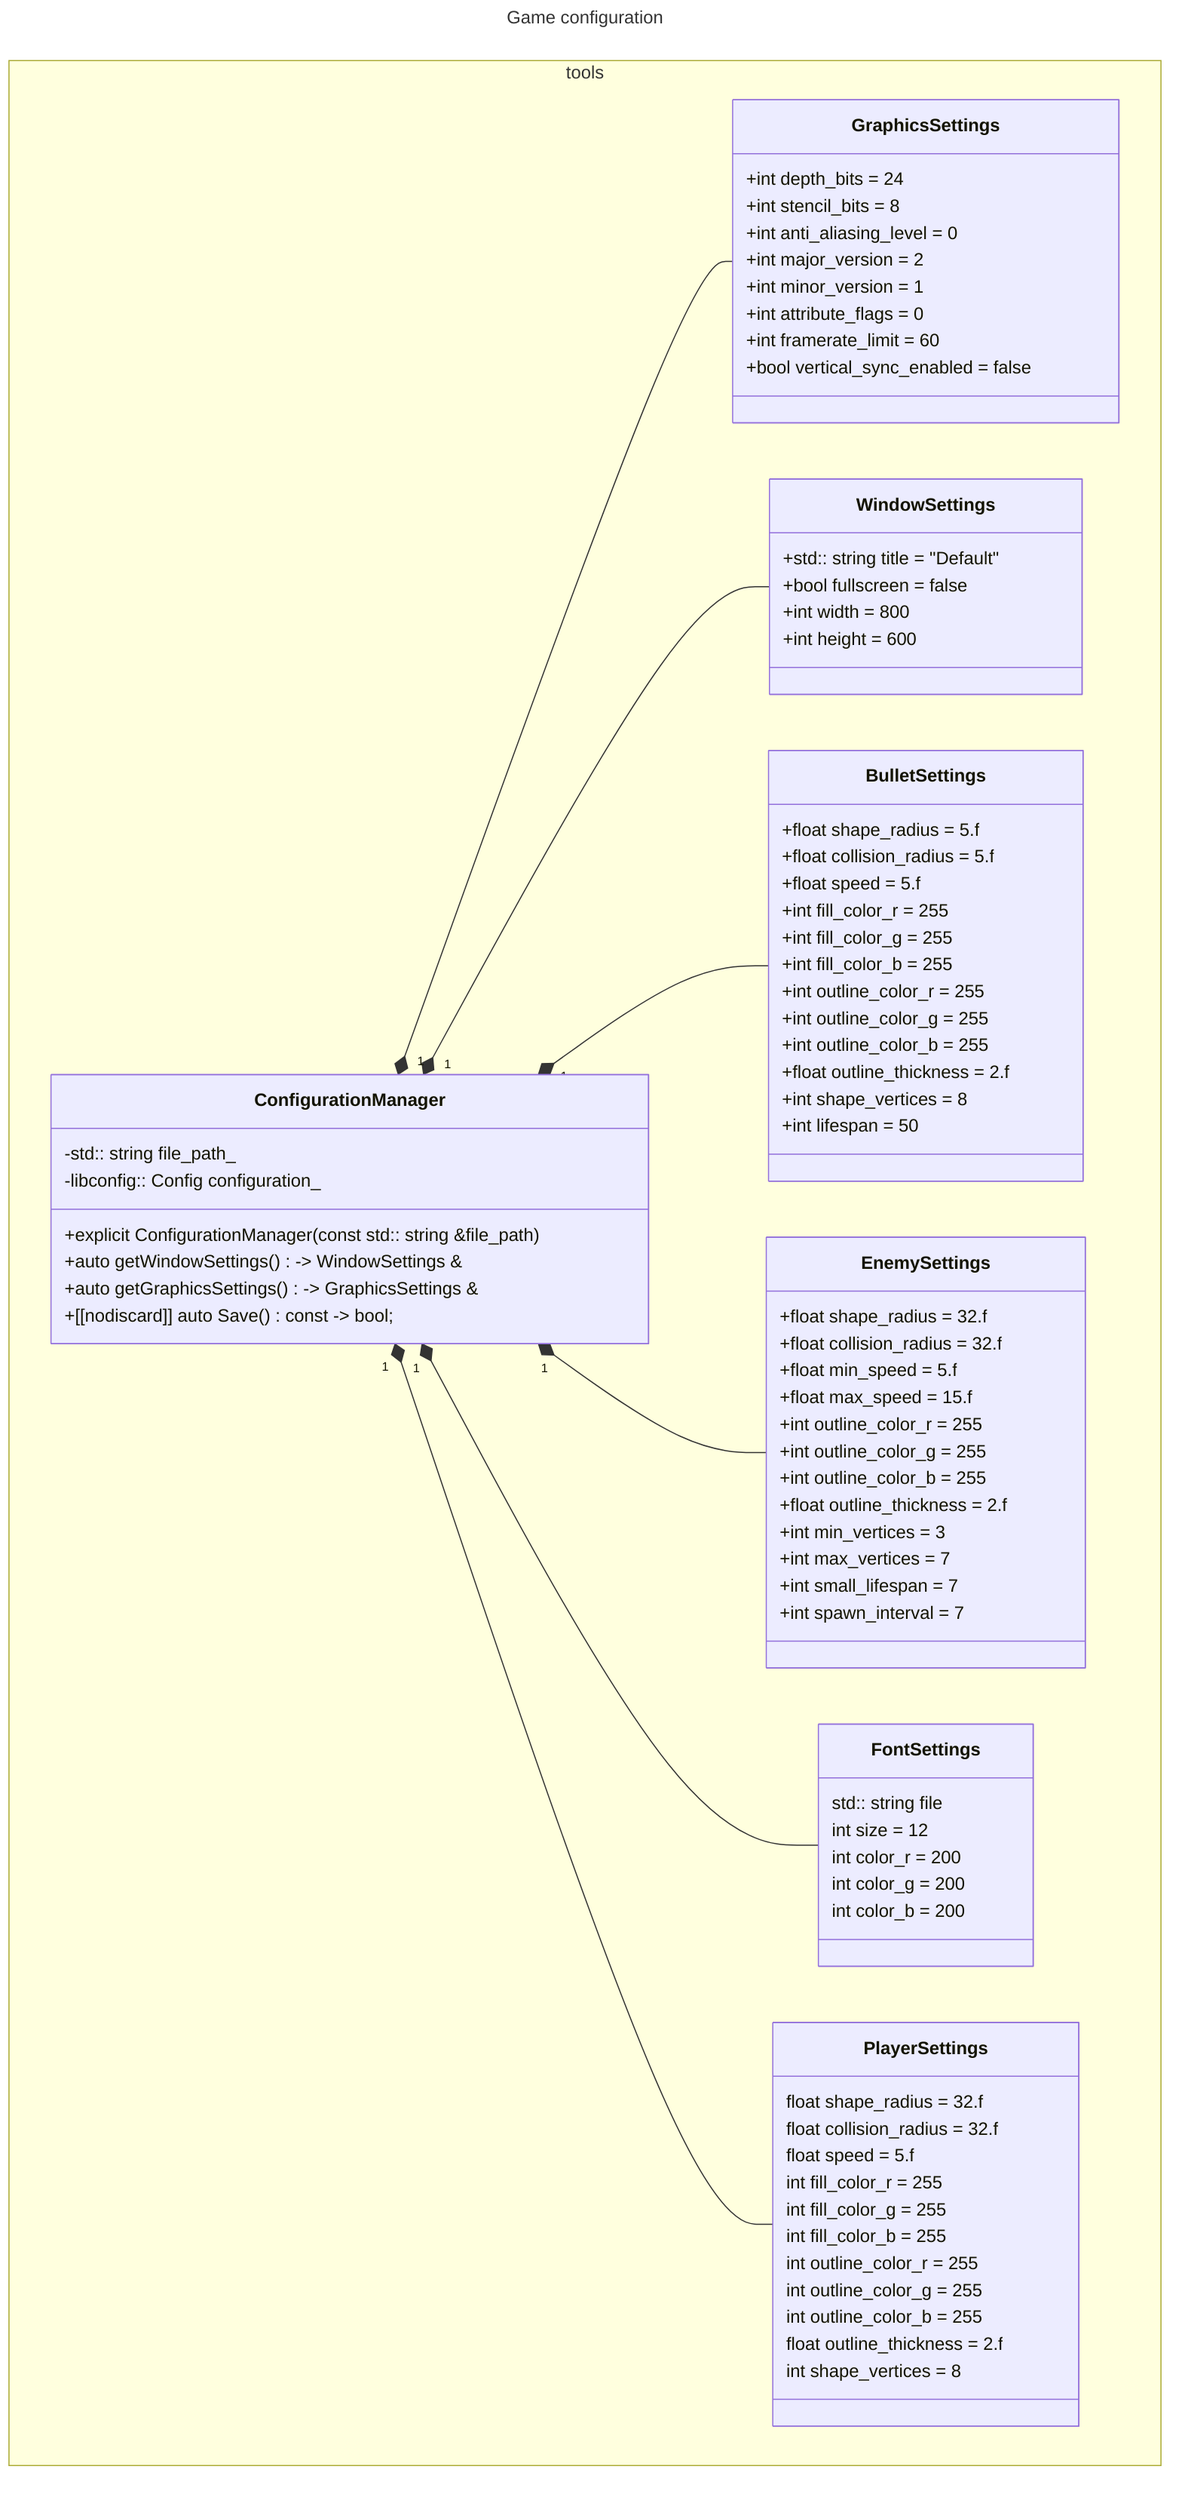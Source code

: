---
title: Game configuration
---
classDiagram
    namespace tools {
        class ConfigurationManager {
            -std:: string file_path_
            -libconfig:: Config configuration_
            +explicit ConfigurationManager(const std:: string &file_path)
            +auto getWindowSettings() -> WindowSettings &
            +auto getGraphicsSettings() -> GraphicsSettings &
            +[[nodiscard]] auto Save() const -> bool;
        }
        class GraphicsSettings {
            +int depth_bits = 24
            +int stencil_bits = 8
            +int anti_aliasing_level = 0
            +int major_version = 2
            +int minor_version = 1
            +int attribute_flags = 0
            +int framerate_limit = 60
            +bool vertical_sync_enabled = false
        }
        class WindowSettings {
            +std:: string title = "Default"
            +bool fullscreen = false
            +int width = 800
            +int height = 600
        }
        class BulletSettings {
            +float shape_radius = 5.f
            +float collision_radius = 5.f
            +float speed = 5.f
            +int fill_color_r = 255
            +int fill_color_g = 255
            +int fill_color_b = 255
            +int outline_color_r = 255
            +int outline_color_g = 255
            +int outline_color_b = 255
            +float outline_thickness = 2.f
            +int shape_vertices = 8
            +int lifespan = 50
        }
        class EnemySettings {
            +float shape_radius = 32.f
            +float collision_radius = 32.f
            +float min_speed = 5.f
            +float max_speed = 15.f
            +int outline_color_r = 255
            +int outline_color_g = 255
            +int outline_color_b = 255
            +float outline_thickness = 2.f
            +int min_vertices = 3
            +int max_vertices = 7
            +int small_lifespan = 7
            +int spawn_interval = 7
        }
        class FontSettings {
            std:: string file
            int size = 12
            int color_r = 200
            int color_g = 200
            int color_b = 200
        }
        class PlayerSettings {
            float shape_radius = 32.f
            float collision_radius = 32.f
            float speed = 5.f
            int fill_color_r = 255
            int fill_color_g = 255
            int fill_color_b = 255
            int outline_color_r = 255
            int outline_color_g = 255
            int outline_color_b = 255
            float outline_thickness = 2.f
            int shape_vertices = 8
        }
    }

    ConfigurationManager "1" *-- GraphicsSettings
    ConfigurationManager "1" *-- WindowSettings
    ConfigurationManager "1" *-- BulletSettings
    ConfigurationManager "1" *-- EnemySettings
    ConfigurationManager "1" *-- FontSettings
    ConfigurationManager "1" *-- PlayerSettings